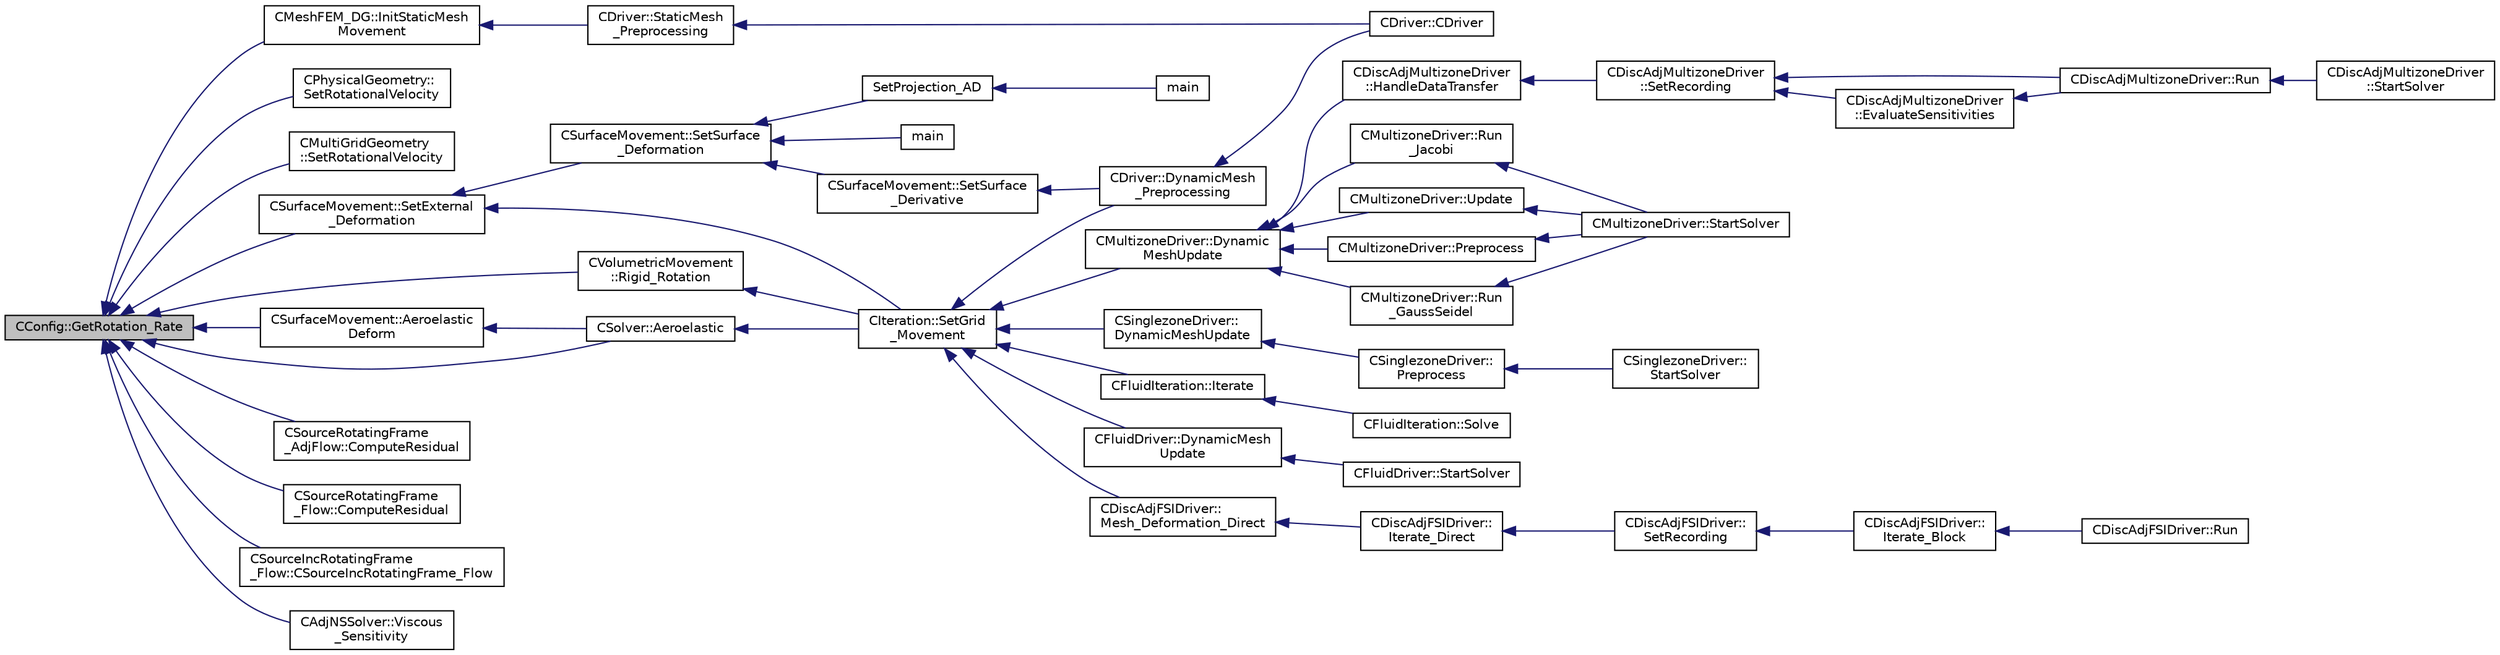 digraph "CConfig::GetRotation_Rate"
{
  edge [fontname="Helvetica",fontsize="10",labelfontname="Helvetica",labelfontsize="10"];
  node [fontname="Helvetica",fontsize="10",shape=record];
  rankdir="LR";
  Node11387 [label="CConfig::GetRotation_Rate",height=0.2,width=0.4,color="black", fillcolor="grey75", style="filled", fontcolor="black"];
  Node11387 -> Node11388 [dir="back",color="midnightblue",fontsize="10",style="solid",fontname="Helvetica"];
  Node11388 [label="CMeshFEM_DG::InitStaticMesh\lMovement",height=0.2,width=0.4,color="black", fillcolor="white", style="filled",URL="$class_c_mesh_f_e_m___d_g.html#a8ccc33690aa6200687aee614357ab97d",tooltip="Function to compute the grid velocities for static problems. "];
  Node11388 -> Node11389 [dir="back",color="midnightblue",fontsize="10",style="solid",fontname="Helvetica"];
  Node11389 [label="CDriver::StaticMesh\l_Preprocessing",height=0.2,width=0.4,color="black", fillcolor="white", style="filled",URL="$class_c_driver.html#ac4ac2e6f55c3956cfa44e07e03509112",tooltip="Initiate value for static mesh movement such as the gridVel for the ROTATING frame. "];
  Node11389 -> Node11390 [dir="back",color="midnightblue",fontsize="10",style="solid",fontname="Helvetica"];
  Node11390 [label="CDriver::CDriver",height=0.2,width=0.4,color="black", fillcolor="white", style="filled",URL="$class_c_driver.html#a3fca4a013a6efa9bbb38fe78a86b5f3d",tooltip="Constructor of the class. "];
  Node11387 -> Node11391 [dir="back",color="midnightblue",fontsize="10",style="solid",fontname="Helvetica"];
  Node11391 [label="CPhysicalGeometry::\lSetRotationalVelocity",height=0.2,width=0.4,color="black", fillcolor="white", style="filled",URL="$class_c_physical_geometry.html#a97629b0f182ce81f9dd0b8187d6c5069",tooltip="Set the rotational velocity at each node. "];
  Node11387 -> Node11392 [dir="back",color="midnightblue",fontsize="10",style="solid",fontname="Helvetica"];
  Node11392 [label="CMultiGridGeometry\l::SetRotationalVelocity",height=0.2,width=0.4,color="black", fillcolor="white", style="filled",URL="$class_c_multi_grid_geometry.html#a38bb797133b1ff7554038bd0ce2b6ec1",tooltip="Set the rotational velocity at each grid point on a coarse mesh. "];
  Node11387 -> Node11393 [dir="back",color="midnightblue",fontsize="10",style="solid",fontname="Helvetica"];
  Node11393 [label="CVolumetricMovement\l::Rigid_Rotation",height=0.2,width=0.4,color="black", fillcolor="white", style="filled",URL="$class_c_volumetric_movement.html#a316597f05a787ca1b683aba66214110b",tooltip="Unsteady grid movement using rigid mesh rotation. "];
  Node11393 -> Node11394 [dir="back",color="midnightblue",fontsize="10",style="solid",fontname="Helvetica"];
  Node11394 [label="CIteration::SetGrid\l_Movement",height=0.2,width=0.4,color="black", fillcolor="white", style="filled",URL="$class_c_iteration.html#a7b36785762f6b0c214569b185b858b6c",tooltip="Updates the positions and grid velocities for dynamic meshes between physical time steps..."];
  Node11394 -> Node11395 [dir="back",color="midnightblue",fontsize="10",style="solid",fontname="Helvetica"];
  Node11395 [label="CDriver::DynamicMesh\l_Preprocessing",height=0.2,width=0.4,color="black", fillcolor="white", style="filled",URL="$class_c_driver.html#af585d91d9c08dbddcc2b3e67dd5f5af9",tooltip="GridMovement_Preprocessing. "];
  Node11395 -> Node11390 [dir="back",color="midnightblue",fontsize="10",style="solid",fontname="Helvetica"];
  Node11394 -> Node11396 [dir="back",color="midnightblue",fontsize="10",style="solid",fontname="Helvetica"];
  Node11396 [label="CFluidDriver::DynamicMesh\lUpdate",height=0.2,width=0.4,color="black", fillcolor="white", style="filled",URL="$class_c_fluid_driver.html#a4eee67049f34a1875a42afa470e9f828",tooltip="Perform a dynamic mesh deformation, included grid velocity computation and the update of the multigri..."];
  Node11396 -> Node11397 [dir="back",color="midnightblue",fontsize="10",style="solid",fontname="Helvetica"];
  Node11397 [label="CFluidDriver::StartSolver",height=0.2,width=0.4,color="black", fillcolor="white", style="filled",URL="$class_c_fluid_driver.html#a1c122d5a4b5f562f69a84aef2b8bd6d5",tooltip="Launch the computation for all zones and all physics. "];
  Node11394 -> Node11398 [dir="back",color="midnightblue",fontsize="10",style="solid",fontname="Helvetica"];
  Node11398 [label="CDiscAdjFSIDriver::\lMesh_Deformation_Direct",height=0.2,width=0.4,color="black", fillcolor="white", style="filled",URL="$class_c_disc_adj_f_s_i_driver.html#ad683500d6b3773af342165b1b18f5c59",tooltip="Run a direct mesh deformation. "];
  Node11398 -> Node11399 [dir="back",color="midnightblue",fontsize="10",style="solid",fontname="Helvetica"];
  Node11399 [label="CDiscAdjFSIDriver::\lIterate_Direct",height=0.2,width=0.4,color="black", fillcolor="white", style="filled",URL="$class_c_disc_adj_f_s_i_driver.html#acd9e7f14d860522e48ba2b6db34efd49",tooltip="Iterate the direct solver for recording. "];
  Node11399 -> Node11400 [dir="back",color="midnightblue",fontsize="10",style="solid",fontname="Helvetica"];
  Node11400 [label="CDiscAdjFSIDriver::\lSetRecording",height=0.2,width=0.4,color="black", fillcolor="white", style="filled",URL="$class_c_disc_adj_f_s_i_driver.html#ab07394a77802e469a321ccd1b10cb988",tooltip="Set the recording for a Discrete Adjoint iteration for the FSI problem. "];
  Node11400 -> Node11401 [dir="back",color="midnightblue",fontsize="10",style="solid",fontname="Helvetica"];
  Node11401 [label="CDiscAdjFSIDriver::\lIterate_Block",height=0.2,width=0.4,color="black", fillcolor="white", style="filled",URL="$class_c_disc_adj_f_s_i_driver.html#a84949f139fa795b7d34d6ff77e82eb5c",tooltip="Iterate a certain block for adjoint FSI - may be the whole set of variables or independent and subite..."];
  Node11401 -> Node11402 [dir="back",color="midnightblue",fontsize="10",style="solid",fontname="Helvetica"];
  Node11402 [label="CDiscAdjFSIDriver::Run",height=0.2,width=0.4,color="black", fillcolor="white", style="filled",URL="$class_c_disc_adj_f_s_i_driver.html#a2e965d6e9c4dcfc296077cae225cab21",tooltip="Run a Discrete Adjoint iteration for the FSI problem. "];
  Node11394 -> Node11403 [dir="back",color="midnightblue",fontsize="10",style="solid",fontname="Helvetica"];
  Node11403 [label="CMultizoneDriver::Dynamic\lMeshUpdate",height=0.2,width=0.4,color="black", fillcolor="white", style="filled",URL="$class_c_multizone_driver.html#ad28a95a48e9750237a5e2b1bf2c4aac9",tooltip="Perform a dynamic mesh deformation, included grid velocity computation and the update of the multigri..."];
  Node11403 -> Node11404 [dir="back",color="midnightblue",fontsize="10",style="solid",fontname="Helvetica"];
  Node11404 [label="CDiscAdjMultizoneDriver\l::HandleDataTransfer",height=0.2,width=0.4,color="black", fillcolor="white", style="filled",URL="$class_c_disc_adj_multizone_driver.html#ab33de05a7a1f77dcf60014a4a35dd4f1",tooltip="Transfer data between zones and update grids when required. "];
  Node11404 -> Node11405 [dir="back",color="midnightblue",fontsize="10",style="solid",fontname="Helvetica"];
  Node11405 [label="CDiscAdjMultizoneDriver\l::SetRecording",height=0.2,width=0.4,color="black", fillcolor="white", style="filled",URL="$class_c_disc_adj_multizone_driver.html#a441f8669a04147aacab7df463e1dd021",tooltip="Record one iteration of the primal problem within each zone. "];
  Node11405 -> Node11406 [dir="back",color="midnightblue",fontsize="10",style="solid",fontname="Helvetica"];
  Node11406 [label="CDiscAdjMultizoneDriver::Run",height=0.2,width=0.4,color="black", fillcolor="white", style="filled",URL="$class_c_disc_adj_multizone_driver.html#af996aecdb6d20aa4fc81c9b67295abf5",tooltip="[Overload] Run an discrete adjoint update of all solvers within multiple zones. "];
  Node11406 -> Node11407 [dir="back",color="midnightblue",fontsize="10",style="solid",fontname="Helvetica"];
  Node11407 [label="CDiscAdjMultizoneDriver\l::StartSolver",height=0.2,width=0.4,color="black", fillcolor="white", style="filled",URL="$class_c_disc_adj_multizone_driver.html#a75de0a1a482ceeed4301a384f1515092",tooltip="[Overload] Launch the computation for discrete adjoint multizone problems. "];
  Node11405 -> Node11408 [dir="back",color="midnightblue",fontsize="10",style="solid",fontname="Helvetica"];
  Node11408 [label="CDiscAdjMultizoneDriver\l::EvaluateSensitivities",height=0.2,width=0.4,color="black", fillcolor="white", style="filled",URL="$class_c_disc_adj_multizone_driver.html#ac2789097629674cfb7d4de64954024df",tooltip="Evaluate sensitivites for the current adjoint solution and output files. "];
  Node11408 -> Node11406 [dir="back",color="midnightblue",fontsize="10",style="solid",fontname="Helvetica"];
  Node11403 -> Node11409 [dir="back",color="midnightblue",fontsize="10",style="solid",fontname="Helvetica"];
  Node11409 [label="CMultizoneDriver::Preprocess",height=0.2,width=0.4,color="black", fillcolor="white", style="filled",URL="$class_c_multizone_driver.html#a29c97f0dff69501feb7d5f8fe2670088",tooltip="Preprocess the multizone iteration. "];
  Node11409 -> Node11410 [dir="back",color="midnightblue",fontsize="10",style="solid",fontname="Helvetica"];
  Node11410 [label="CMultizoneDriver::StartSolver",height=0.2,width=0.4,color="black", fillcolor="white", style="filled",URL="$class_c_multizone_driver.html#a03cfc000c383ef0d86d34e1c6aef5ff3",tooltip="[Overload] Launch the computation for multizone problems. "];
  Node11403 -> Node11411 [dir="back",color="midnightblue",fontsize="10",style="solid",fontname="Helvetica"];
  Node11411 [label="CMultizoneDriver::Run\l_GaussSeidel",height=0.2,width=0.4,color="black", fillcolor="white", style="filled",URL="$class_c_multizone_driver.html#a8036223cdbe0c0d4552f17f6bad9189b",tooltip="Run a Block Gauss-Seidel iteration in all physical zones. "];
  Node11411 -> Node11410 [dir="back",color="midnightblue",fontsize="10",style="solid",fontname="Helvetica"];
  Node11403 -> Node11412 [dir="back",color="midnightblue",fontsize="10",style="solid",fontname="Helvetica"];
  Node11412 [label="CMultizoneDriver::Run\l_Jacobi",height=0.2,width=0.4,color="black", fillcolor="white", style="filled",URL="$class_c_multizone_driver.html#a1bf2824daac5a10e8fb7387676eee338",tooltip="Run a Block-Jacobi iteration in all physical zones. "];
  Node11412 -> Node11410 [dir="back",color="midnightblue",fontsize="10",style="solid",fontname="Helvetica"];
  Node11403 -> Node11413 [dir="back",color="midnightblue",fontsize="10",style="solid",fontname="Helvetica"];
  Node11413 [label="CMultizoneDriver::Update",height=0.2,width=0.4,color="black", fillcolor="white", style="filled",URL="$class_c_multizone_driver.html#ac5d960382730c14b035965906cf02cb6",tooltip="Update the dual-time solution within multiple zones. "];
  Node11413 -> Node11410 [dir="back",color="midnightblue",fontsize="10",style="solid",fontname="Helvetica"];
  Node11394 -> Node11414 [dir="back",color="midnightblue",fontsize="10",style="solid",fontname="Helvetica"];
  Node11414 [label="CSinglezoneDriver::\lDynamicMeshUpdate",height=0.2,width=0.4,color="black", fillcolor="white", style="filled",URL="$class_c_singlezone_driver.html#a8cf4c7786b495d459818b656a7f6a357",tooltip="Perform a dynamic mesh deformation, included grid velocity computation and the update of the multigri..."];
  Node11414 -> Node11415 [dir="back",color="midnightblue",fontsize="10",style="solid",fontname="Helvetica"];
  Node11415 [label="CSinglezoneDriver::\lPreprocess",height=0.2,width=0.4,color="black", fillcolor="white", style="filled",URL="$class_c_singlezone_driver.html#adc6587c2d0cd656a4fbdebaf611fbbc8",tooltip="Preprocess the single-zone iteration. "];
  Node11415 -> Node11416 [dir="back",color="midnightblue",fontsize="10",style="solid",fontname="Helvetica"];
  Node11416 [label="CSinglezoneDriver::\lStartSolver",height=0.2,width=0.4,color="black", fillcolor="white", style="filled",URL="$class_c_singlezone_driver.html#a6eb4215f7ee740a6d5edb798110ce44a",tooltip="[Overload] Launch the computation for single-zone problems. "];
  Node11394 -> Node11417 [dir="back",color="midnightblue",fontsize="10",style="solid",fontname="Helvetica"];
  Node11417 [label="CFluidIteration::Iterate",height=0.2,width=0.4,color="black", fillcolor="white", style="filled",URL="$class_c_fluid_iteration.html#ab1379b4cba3d8c893395123fb6030986",tooltip="Perform a single iteration of the fluid system. "];
  Node11417 -> Node11418 [dir="back",color="midnightblue",fontsize="10",style="solid",fontname="Helvetica"];
  Node11418 [label="CFluidIteration::Solve",height=0.2,width=0.4,color="black", fillcolor="white", style="filled",URL="$class_c_fluid_iteration.html#ae22cd342c9c9d2ea5ac3f5103394ff80",tooltip="Iterate the fluid system for a number of Inner_Iter iterations. "];
  Node11387 -> Node11419 [dir="back",color="midnightblue",fontsize="10",style="solid",fontname="Helvetica"];
  Node11419 [label="CSurfaceMovement::Aeroelastic\lDeform",height=0.2,width=0.4,color="black", fillcolor="white", style="filled",URL="$class_c_surface_movement.html#a3576789424ca6d19f6510d94f832cbb9",tooltip="Unsteady aeroelastic grid movement by deforming the mesh. "];
  Node11419 -> Node11420 [dir="back",color="midnightblue",fontsize="10",style="solid",fontname="Helvetica"];
  Node11420 [label="CSolver::Aeroelastic",height=0.2,width=0.4,color="black", fillcolor="white", style="filled",URL="$class_c_solver.html#af130046f03f282501efef2c117af6ced",tooltip="Prepares and solves the aeroelastic equations. "];
  Node11420 -> Node11394 [dir="back",color="midnightblue",fontsize="10",style="solid",fontname="Helvetica"];
  Node11387 -> Node11421 [dir="back",color="midnightblue",fontsize="10",style="solid",fontname="Helvetica"];
  Node11421 [label="CSurfaceMovement::SetExternal\l_Deformation",height=0.2,width=0.4,color="black", fillcolor="white", style="filled",URL="$class_c_surface_movement.html#a575ff545fe6de6e84fb8fed8e1615edb",tooltip="Set any surface deformationsbased on an input file. "];
  Node11421 -> Node11422 [dir="back",color="midnightblue",fontsize="10",style="solid",fontname="Helvetica"];
  Node11422 [label="CSurfaceMovement::SetSurface\l_Deformation",height=0.2,width=0.4,color="black", fillcolor="white", style="filled",URL="$class_c_surface_movement.html#a23bec9fbe1bcd7f6117100de93381ac3",tooltip="Set the surface/boundary deformation. "];
  Node11422 -> Node11423 [dir="back",color="midnightblue",fontsize="10",style="solid",fontname="Helvetica"];
  Node11423 [label="CSurfaceMovement::SetSurface\l_Derivative",height=0.2,width=0.4,color="black", fillcolor="white", style="filled",URL="$class_c_surface_movement.html#af6aac73d04565bf6e9b81305b66e97e7",tooltip="Set derivatives of the surface/boundary deformation. "];
  Node11423 -> Node11395 [dir="back",color="midnightblue",fontsize="10",style="solid",fontname="Helvetica"];
  Node11422 -> Node11424 [dir="back",color="midnightblue",fontsize="10",style="solid",fontname="Helvetica"];
  Node11424 [label="main",height=0.2,width=0.4,color="black", fillcolor="white", style="filled",URL="$_s_u2___d_e_f_8cpp.html#a0ddf1224851353fc92bfbff6f499fa97"];
  Node11422 -> Node11425 [dir="back",color="midnightblue",fontsize="10",style="solid",fontname="Helvetica"];
  Node11425 [label="SetProjection_AD",height=0.2,width=0.4,color="black", fillcolor="white", style="filled",URL="$_s_u2___d_o_t_8cpp.html#a3fceed882e8eb3d6796c8e8396af7d87",tooltip="Projection of the surface sensitivity using algorithmic differentiation (AD). "];
  Node11425 -> Node11426 [dir="back",color="midnightblue",fontsize="10",style="solid",fontname="Helvetica"];
  Node11426 [label="main",height=0.2,width=0.4,color="black", fillcolor="white", style="filled",URL="$_s_u2___d_o_t_8cpp.html#a0ddf1224851353fc92bfbff6f499fa97"];
  Node11421 -> Node11394 [dir="back",color="midnightblue",fontsize="10",style="solid",fontname="Helvetica"];
  Node11387 -> Node11427 [dir="back",color="midnightblue",fontsize="10",style="solid",fontname="Helvetica"];
  Node11427 [label="CSourceRotatingFrame\l_AdjFlow::ComputeResidual",height=0.2,width=0.4,color="black", fillcolor="white", style="filled",URL="$class_c_source_rotating_frame___adj_flow.html#a3989b1be8473cf856cb103eb527bcc36",tooltip="Residual of the adjoint rotating frame source term. "];
  Node11387 -> Node11428 [dir="back",color="midnightblue",fontsize="10",style="solid",fontname="Helvetica"];
  Node11428 [label="CSourceRotatingFrame\l_Flow::ComputeResidual",height=0.2,width=0.4,color="black", fillcolor="white", style="filled",URL="$class_c_source_rotating_frame___flow.html#aeff8bdfb1bdde1405da9aaad41db7063",tooltip="Residual of the rotational frame source term. "];
  Node11387 -> Node11429 [dir="back",color="midnightblue",fontsize="10",style="solid",fontname="Helvetica"];
  Node11429 [label="CSourceIncRotatingFrame\l_Flow::CSourceIncRotatingFrame_Flow",height=0.2,width=0.4,color="black", fillcolor="white", style="filled",URL="$class_c_source_inc_rotating_frame___flow.html#a1a6a9f8d5767ec45bee78d3495766bfc",tooltip="Constructor of the class. "];
  Node11387 -> Node11430 [dir="back",color="midnightblue",fontsize="10",style="solid",fontname="Helvetica"];
  Node11430 [label="CAdjNSSolver::Viscous\l_Sensitivity",height=0.2,width=0.4,color="black", fillcolor="white", style="filled",URL="$class_c_adj_n_s_solver.html#ab05613f9de871991f55c2e1f12eac8dd",tooltip="Compute the viscous sensitivity of the functional. "];
  Node11387 -> Node11420 [dir="back",color="midnightblue",fontsize="10",style="solid",fontname="Helvetica"];
}

